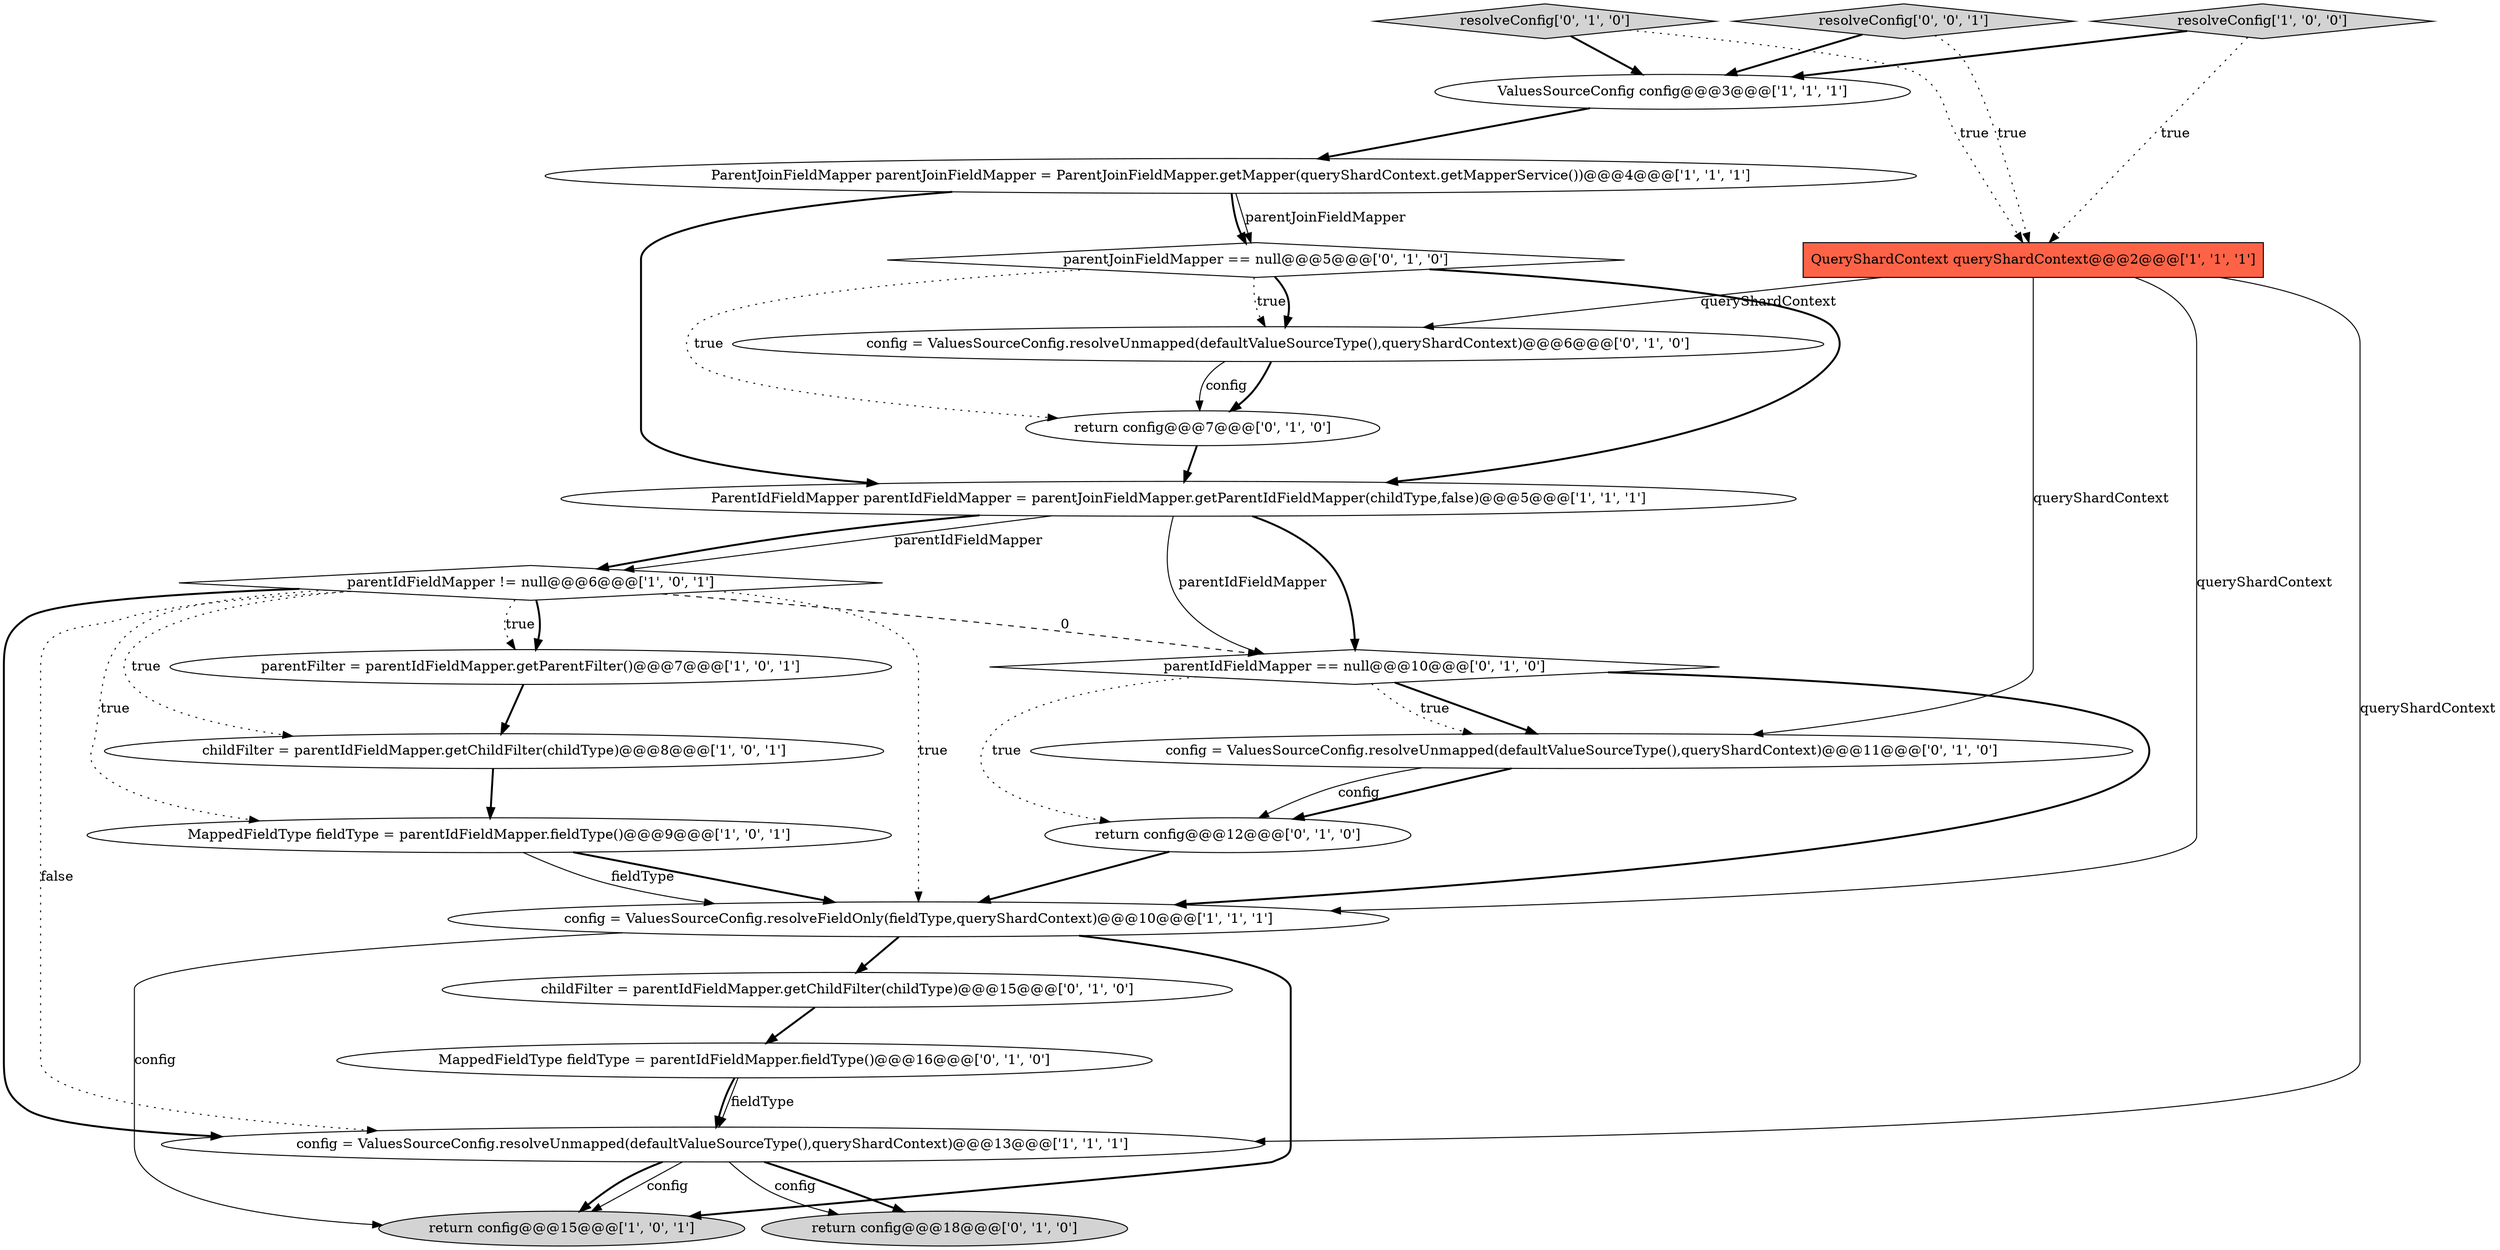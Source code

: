 digraph {
19 [style = filled, label = "return config@@@12@@@['0', '1', '0']", fillcolor = white, shape = ellipse image = "AAA1AAABBB2BBB"];
7 [style = filled, label = "config = ValuesSourceConfig.resolveUnmapped(defaultValueSourceType(),queryShardContext)@@@13@@@['1', '1', '1']", fillcolor = white, shape = ellipse image = "AAA0AAABBB1BBB"];
9 [style = filled, label = "MappedFieldType fieldType = parentIdFieldMapper.fieldType()@@@9@@@['1', '0', '1']", fillcolor = white, shape = ellipse image = "AAA0AAABBB1BBB"];
1 [style = filled, label = "ValuesSourceConfig config@@@3@@@['1', '1', '1']", fillcolor = white, shape = ellipse image = "AAA0AAABBB1BBB"];
4 [style = filled, label = "parentFilter = parentIdFieldMapper.getParentFilter()@@@7@@@['1', '0', '1']", fillcolor = white, shape = ellipse image = "AAA0AAABBB1BBB"];
17 [style = filled, label = "config = ValuesSourceConfig.resolveUnmapped(defaultValueSourceType(),queryShardContext)@@@6@@@['0', '1', '0']", fillcolor = white, shape = ellipse image = "AAA1AAABBB2BBB"];
12 [style = filled, label = "MappedFieldType fieldType = parentIdFieldMapper.fieldType()@@@16@@@['0', '1', '0']", fillcolor = white, shape = ellipse image = "AAA0AAABBB2BBB"];
0 [style = filled, label = "parentIdFieldMapper != null@@@6@@@['1', '0', '1']", fillcolor = white, shape = diamond image = "AAA0AAABBB1BBB"];
11 [style = filled, label = "resolveConfig['1', '0', '0']", fillcolor = lightgray, shape = diamond image = "AAA0AAABBB1BBB"];
20 [style = filled, label = "parentJoinFieldMapper == null@@@5@@@['0', '1', '0']", fillcolor = white, shape = diamond image = "AAA1AAABBB2BBB"];
16 [style = filled, label = "config = ValuesSourceConfig.resolveUnmapped(defaultValueSourceType(),queryShardContext)@@@11@@@['0', '1', '0']", fillcolor = white, shape = ellipse image = "AAA1AAABBB2BBB"];
8 [style = filled, label = "ParentIdFieldMapper parentIdFieldMapper = parentJoinFieldMapper.getParentIdFieldMapper(childType,false)@@@5@@@['1', '1', '1']", fillcolor = white, shape = ellipse image = "AAA0AAABBB1BBB"];
2 [style = filled, label = "childFilter = parentIdFieldMapper.getChildFilter(childType)@@@8@@@['1', '0', '1']", fillcolor = white, shape = ellipse image = "AAA0AAABBB1BBB"];
6 [style = filled, label = "return config@@@15@@@['1', '0', '1']", fillcolor = lightgray, shape = ellipse image = "AAA0AAABBB1BBB"];
21 [style = filled, label = "parentIdFieldMapper == null@@@10@@@['0', '1', '0']", fillcolor = white, shape = diamond image = "AAA1AAABBB2BBB"];
10 [style = filled, label = "QueryShardContext queryShardContext@@@2@@@['1', '1', '1']", fillcolor = tomato, shape = box image = "AAA0AAABBB1BBB"];
15 [style = filled, label = "childFilter = parentIdFieldMapper.getChildFilter(childType)@@@15@@@['0', '1', '0']", fillcolor = white, shape = ellipse image = "AAA0AAABBB2BBB"];
14 [style = filled, label = "return config@@@7@@@['0', '1', '0']", fillcolor = white, shape = ellipse image = "AAA1AAABBB2BBB"];
5 [style = filled, label = "ParentJoinFieldMapper parentJoinFieldMapper = ParentJoinFieldMapper.getMapper(queryShardContext.getMapperService())@@@4@@@['1', '1', '1']", fillcolor = white, shape = ellipse image = "AAA0AAABBB1BBB"];
3 [style = filled, label = "config = ValuesSourceConfig.resolveFieldOnly(fieldType,queryShardContext)@@@10@@@['1', '1', '1']", fillcolor = white, shape = ellipse image = "AAA0AAABBB1BBB"];
22 [style = filled, label = "resolveConfig['0', '0', '1']", fillcolor = lightgray, shape = diamond image = "AAA0AAABBB3BBB"];
13 [style = filled, label = "return config@@@18@@@['0', '1', '0']", fillcolor = lightgray, shape = ellipse image = "AAA0AAABBB2BBB"];
18 [style = filled, label = "resolveConfig['0', '1', '0']", fillcolor = lightgray, shape = diamond image = "AAA0AAABBB2BBB"];
0->2 [style = dotted, label="true"];
19->3 [style = bold, label=""];
12->7 [style = bold, label=""];
10->7 [style = solid, label="queryShardContext"];
7->13 [style = solid, label="config"];
7->6 [style = solid, label="config"];
21->3 [style = bold, label=""];
5->8 [style = bold, label=""];
0->4 [style = bold, label=""];
11->10 [style = dotted, label="true"];
8->0 [style = bold, label=""];
0->21 [style = dashed, label="0"];
0->7 [style = bold, label=""];
15->12 [style = bold, label=""];
8->0 [style = solid, label="parentIdFieldMapper"];
21->16 [style = bold, label=""];
16->19 [style = bold, label=""];
9->3 [style = bold, label=""];
7->6 [style = bold, label=""];
16->19 [style = solid, label="config"];
0->3 [style = dotted, label="true"];
20->17 [style = dotted, label="true"];
20->8 [style = bold, label=""];
9->3 [style = solid, label="fieldType"];
11->1 [style = bold, label=""];
17->14 [style = bold, label=""];
3->6 [style = solid, label="config"];
10->17 [style = solid, label="queryShardContext"];
17->14 [style = solid, label="config"];
8->21 [style = bold, label=""];
4->2 [style = bold, label=""];
3->6 [style = bold, label=""];
7->13 [style = bold, label=""];
2->9 [style = bold, label=""];
0->7 [style = dotted, label="false"];
12->7 [style = solid, label="fieldType"];
0->9 [style = dotted, label="true"];
10->16 [style = solid, label="queryShardContext"];
5->20 [style = bold, label=""];
14->8 [style = bold, label=""];
21->19 [style = dotted, label="true"];
3->15 [style = bold, label=""];
18->10 [style = dotted, label="true"];
20->17 [style = bold, label=""];
22->10 [style = dotted, label="true"];
18->1 [style = bold, label=""];
0->4 [style = dotted, label="true"];
21->16 [style = dotted, label="true"];
10->3 [style = solid, label="queryShardContext"];
22->1 [style = bold, label=""];
8->21 [style = solid, label="parentIdFieldMapper"];
20->14 [style = dotted, label="true"];
1->5 [style = bold, label=""];
5->20 [style = solid, label="parentJoinFieldMapper"];
}

